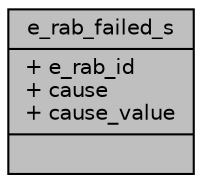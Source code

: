 digraph "e_rab_failed_s"
{
 // LATEX_PDF_SIZE
  edge [fontname="Helvetica",fontsize="10",labelfontname="Helvetica",labelfontsize="10"];
  node [fontname="Helvetica",fontsize="10",shape=record];
  Node1 [label="{e_rab_failed_s\n|+ e_rab_id\l+ cause\l+ cause_value\l|}",height=0.2,width=0.4,color="black", fillcolor="grey75", style="filled", fontcolor="black",tooltip=" "];
}
